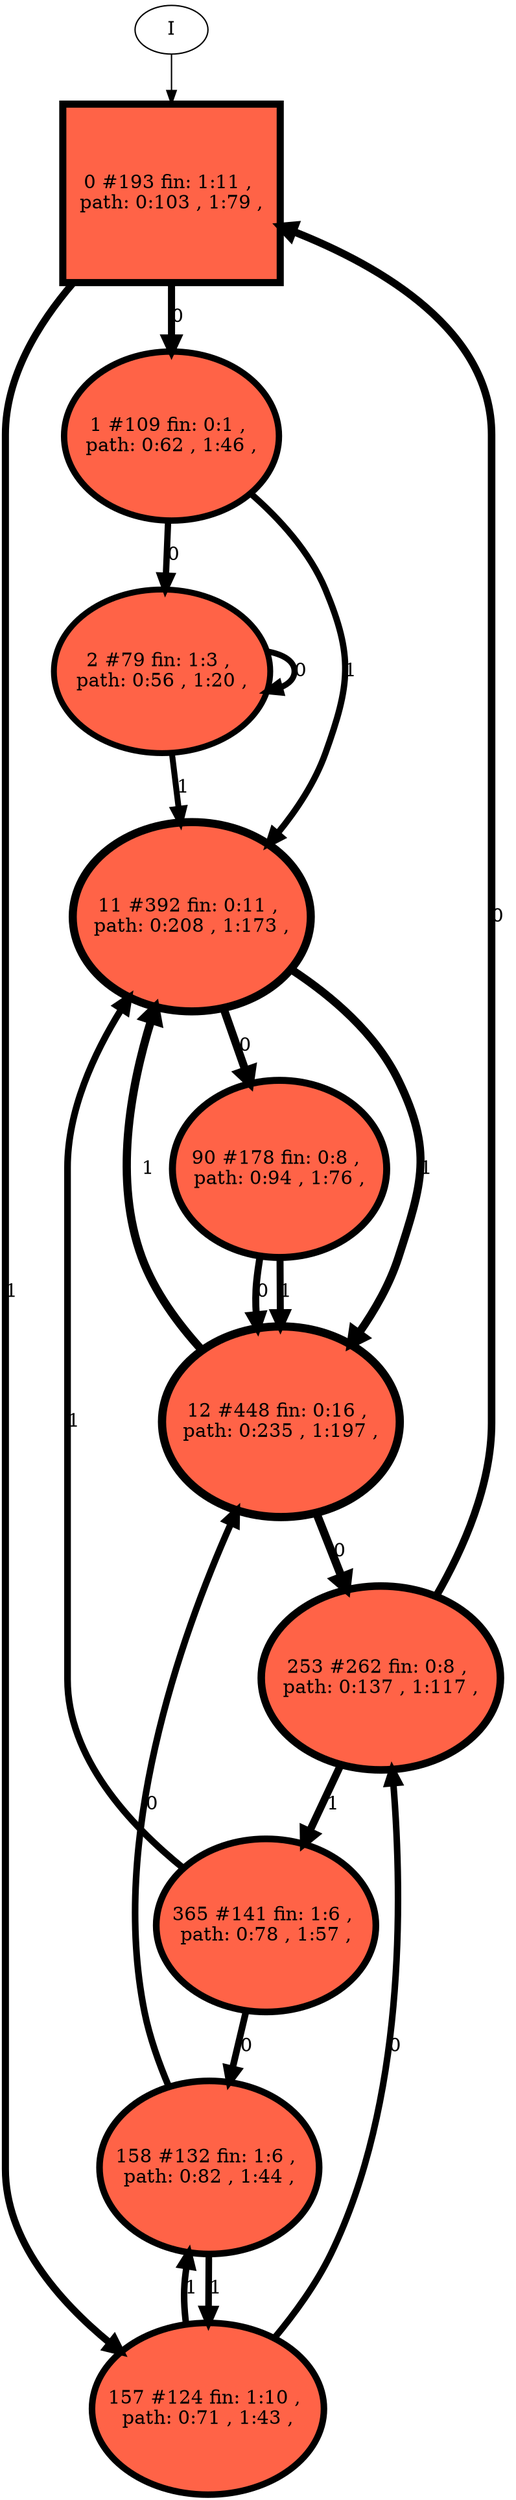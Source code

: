 // produced with flexfringe // 
digraph DFA {
	0 [label="root" shape=box];
		I -> 0;
	0 [ label="0 #193 fin: 1:11 , 
 path: 0:103 , 1:79 , " , style=filled, fillcolor="tomato", width=1.83543, height=1.83543, penwidth=5.26786];
		0 -> 1 [label="0 " , penwidth=5.26786 ];
		0 -> 157 [label="1 " , penwidth=5.26786 ];
	1 [ label="1 #109 fin: 0:1 , 
 path: 0:62 , 1:46 , " , style=filled, fillcolor="tomato", width=1.74055, height=1.74055, penwidth=4.70048];
		1 -> 2 [label="0 " , penwidth=4.70048 ];
		1 -> 11 [label="1 " , penwidth=4.70048 ];
	157 [ label="157 #124 fin: 1:10 , 
 path: 0:71 , 1:43 , " , style=filled, fillcolor="tomato", width=1.76273, height=1.76273, penwidth=4.82831];
		157 -> 253 [label="0 " , penwidth=4.82831 ];
		157 -> 158 [label="1 " , penwidth=4.82831 ];
	2 [ label="2 #79 fin: 1:3 , 
 path: 0:56 , 1:20 , " , style=filled, fillcolor="tomato", width=1.68307, height=1.68307, penwidth=4.38203];
		2 -> 2 [label="0 " , penwidth=4.38203 ];
		2 -> 11 [label="1 " , penwidth=4.38203 ];
	11 [ label="11 #392 fin: 0:11 , 
 path: 0:208 , 1:173 , " , style=filled, fillcolor="tomato", width=1.94216, height=1.94216, penwidth=5.97381];
		11 -> 90 [label="0 " , penwidth=5.97381 ];
		11 -> 12 [label="1 " , penwidth=5.97381 ];
	253 [ label="253 #262 fin: 0:8 , 
 path: 0:137 , 1:117 , " , style=filled, fillcolor="tomato", width=1.88284, height=1.88284, penwidth=5.57215];
		253 -> 0 [label="0 " , penwidth=5.57215 ];
		253 -> 365 [label="1 " , penwidth=5.57215 ];
	158 [ label="158 #132 fin: 1:6 , 
 path: 0:82 , 1:44 , " , style=filled, fillcolor="tomato", width=1.77332, height=1.77332, penwidth=4.89035];
		158 -> 12 [label="0 " , penwidth=4.89035 ];
		158 -> 157 [label="1 " , penwidth=4.89035 ];
	90 [ label="90 #178 fin: 0:8 , 
 path: 0:94 , 1:76 , " , style=filled, fillcolor="tomato", width=1.82251, height=1.82251, penwidth=5.18739];
		90 -> 12 [label="0 " , penwidth=5.18739 ];
		90 -> 12 [label="1 " , penwidth=5.18739 ];
	12 [ label="12 #448 fin: 0:16 , 
 path: 0:235 , 1:197 , " , style=filled, fillcolor="tomato", width=1.96108, height=1.96108, penwidth=6.10702];
		12 -> 253 [label="0 " , penwidth=6.10702 ];
		12 -> 11 [label="1 " , penwidth=6.10702 ];
	365 [ label="365 #141 fin: 1:6 , 
 path: 0:78 , 1:57 , " , style=filled, fillcolor="tomato", width=1.78437, height=1.78437, penwidth=4.95583];
		365 -> 158 [label="0 " , penwidth=4.95583 ];
		365 -> 11 [label="1 " , penwidth=4.95583 ];
}
